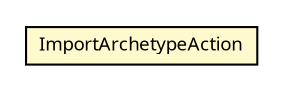 #!/usr/local/bin/dot
#
# Class diagram 
# Generated by UMLGraph version R5_6 (http://www.umlgraph.org/)
#

digraph G {
	edge [fontname="Trebuchet MS",fontsize=10,labelfontname="Trebuchet MS",labelfontsize=10];
	node [fontname="Trebuchet MS",fontsize=10,shape=plaintext];
	nodesep=0.25;
	ranksep=0.5;
	// se.cambio.cds.gdl.editor.view.menubar.ImportArchetypeAction
	c234493 [label=<<table title="se.cambio.cds.gdl.editor.view.menubar.ImportArchetypeAction" border="0" cellborder="1" cellspacing="0" cellpadding="2" port="p" bgcolor="lemonChiffon" href="./ImportArchetypeAction.html">
		<tr><td><table border="0" cellspacing="0" cellpadding="1">
<tr><td align="center" balign="center"><font face="Trebuchet MS"> ImportArchetypeAction </font></td></tr>
		</table></td></tr>
		</table>>, URL="./ImportArchetypeAction.html", fontname="Trebuchet MS", fontcolor="black", fontsize=9.0];
}

